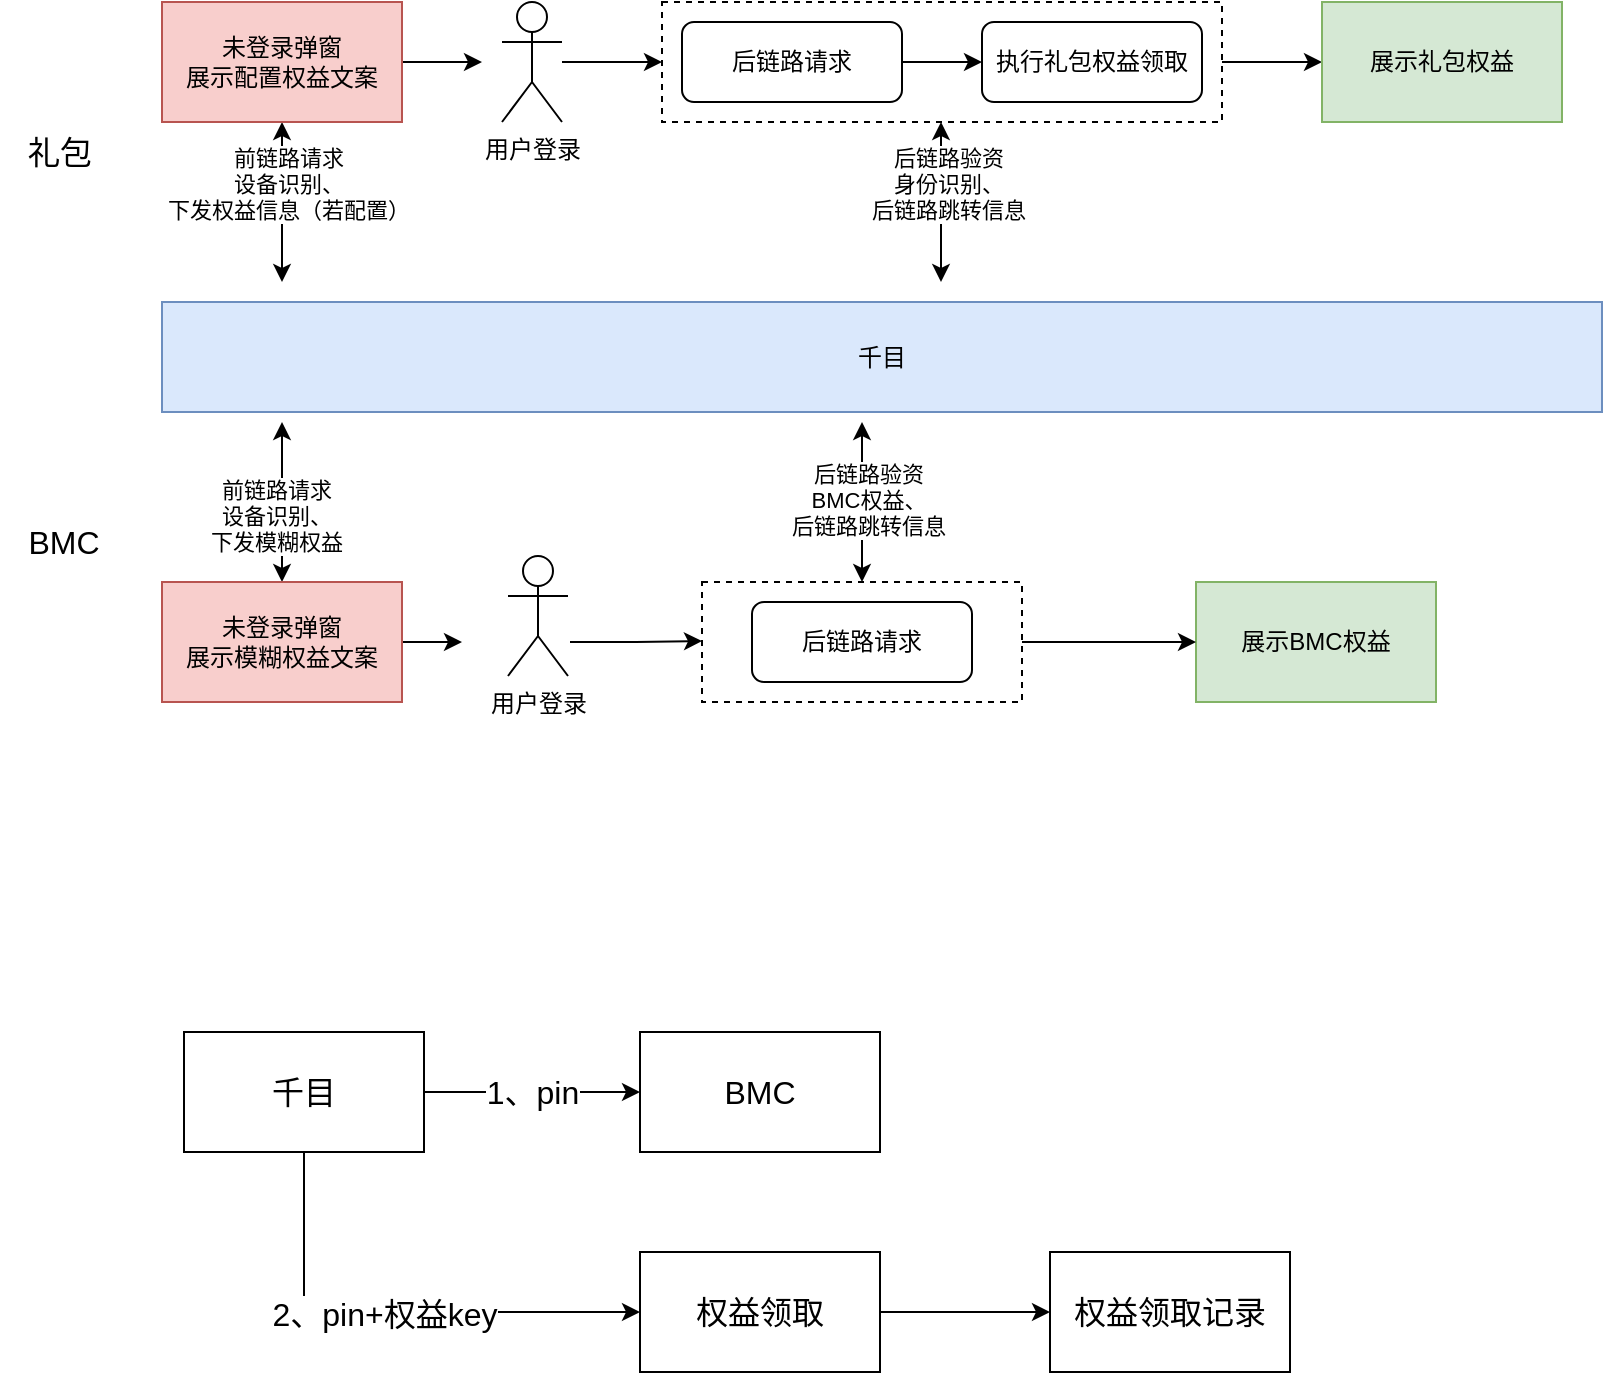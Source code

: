 <mxfile version="20.8.20" type="github">
  <diagram name="第 1 页" id="aAbYMBvP9iMAMNdRvLTC">
    <mxGraphModel dx="1384" dy="755" grid="0" gridSize="10" guides="1" tooltips="1" connect="1" arrows="1" fold="1" page="0" pageScale="1" pageWidth="827" pageHeight="1169" math="0" shadow="0">
      <root>
        <mxCell id="0" />
        <mxCell id="1" parent="0" />
        <mxCell id="Dd5bCv93_LB7Ok2Cmt3U-16" value="" style="edgeStyle=orthogonalEdgeStyle;rounded=0;orthogonalLoop=1;jettySize=auto;html=1;" parent="1" source="Dd5bCv93_LB7Ok2Cmt3U-14" target="Dd5bCv93_LB7Ok2Cmt3U-9" edge="1">
          <mxGeometry relative="1" as="geometry" />
        </mxCell>
        <mxCell id="Dd5bCv93_LB7Ok2Cmt3U-14" value="" style="rounded=0;whiteSpace=wrap;html=1;dashed=1;" parent="1" vertex="1">
          <mxGeometry x="390" y="440" width="280" height="60" as="geometry" />
        </mxCell>
        <mxCell id="Dd5bCv93_LB7Ok2Cmt3U-5" style="edgeStyle=orthogonalEdgeStyle;rounded=0;orthogonalLoop=1;jettySize=auto;html=1;startArrow=classic;startFill=1;" parent="1" source="Dd5bCv93_LB7Ok2Cmt3U-1" edge="1">
          <mxGeometry relative="1" as="geometry">
            <mxPoint x="200" y="580" as="targetPoint" />
          </mxGeometry>
        </mxCell>
        <mxCell id="Dd5bCv93_LB7Ok2Cmt3U-17" value="前链路请求&lt;br&gt;设备识别、&lt;br&gt;下发权益信息（若配置）" style="edgeLabel;html=1;align=center;verticalAlign=middle;resizable=0;points=[];" parent="Dd5bCv93_LB7Ok2Cmt3U-5" vertex="1" connectable="0">
          <mxGeometry x="-0.225" y="3" relative="1" as="geometry">
            <mxPoint as="offset" />
          </mxGeometry>
        </mxCell>
        <mxCell id="Dd5bCv93_LB7Ok2Cmt3U-11" style="edgeStyle=orthogonalEdgeStyle;rounded=0;orthogonalLoop=1;jettySize=auto;html=1;" parent="1" source="Dd5bCv93_LB7Ok2Cmt3U-1" edge="1">
          <mxGeometry relative="1" as="geometry">
            <mxPoint x="300" y="470" as="targetPoint" />
          </mxGeometry>
        </mxCell>
        <mxCell id="Dd5bCv93_LB7Ok2Cmt3U-1" value="未登录弹窗&lt;br&gt;展示配置权益文案" style="rounded=0;whiteSpace=wrap;html=1;fillColor=#f8cecc;strokeColor=#b85450;" parent="1" vertex="1">
          <mxGeometry x="140" y="440" width="120" height="60" as="geometry" />
        </mxCell>
        <mxCell id="Dd5bCv93_LB7Ok2Cmt3U-3" value="千目" style="rounded=0;whiteSpace=wrap;html=1;fillColor=#dae8fc;strokeColor=#6c8ebf;" parent="1" vertex="1">
          <mxGeometry x="140" y="590" width="720" height="55" as="geometry" />
        </mxCell>
        <mxCell id="Dd5bCv93_LB7Ok2Cmt3U-7" style="edgeStyle=orthogonalEdgeStyle;rounded=0;orthogonalLoop=1;jettySize=auto;html=1;" parent="1" source="Dd5bCv93_LB7Ok2Cmt3U-6" edge="1">
          <mxGeometry relative="1" as="geometry">
            <mxPoint x="550" y="470" as="targetPoint" />
          </mxGeometry>
        </mxCell>
        <mxCell id="Dd5bCv93_LB7Ok2Cmt3U-6" value="后链路请求" style="rounded=1;whiteSpace=wrap;html=1;" parent="1" vertex="1">
          <mxGeometry x="400" y="450" width="110" height="40" as="geometry" />
        </mxCell>
        <mxCell id="Dd5bCv93_LB7Ok2Cmt3U-8" value="执行礼包权益领取" style="rounded=1;whiteSpace=wrap;html=1;" parent="1" vertex="1">
          <mxGeometry x="550" y="450" width="110" height="40" as="geometry" />
        </mxCell>
        <mxCell id="Dd5bCv93_LB7Ok2Cmt3U-9" value="展示礼包权益" style="rounded=0;whiteSpace=wrap;html=1;fillColor=#d5e8d4;strokeColor=#82b366;" parent="1" vertex="1">
          <mxGeometry x="720" y="440" width="120" height="60" as="geometry" />
        </mxCell>
        <mxCell id="Dd5bCv93_LB7Ok2Cmt3U-13" style="edgeStyle=orthogonalEdgeStyle;rounded=0;orthogonalLoop=1;jettySize=auto;html=1;" parent="1" source="Dd5bCv93_LB7Ok2Cmt3U-12" edge="1">
          <mxGeometry relative="1" as="geometry">
            <mxPoint x="390" y="470" as="targetPoint" />
          </mxGeometry>
        </mxCell>
        <mxCell id="Dd5bCv93_LB7Ok2Cmt3U-12" value="用户登录" style="shape=umlActor;verticalLabelPosition=bottom;verticalAlign=top;html=1;outlineConnect=0;" parent="1" vertex="1">
          <mxGeometry x="310" y="440" width="30" height="60" as="geometry" />
        </mxCell>
        <mxCell id="Dd5bCv93_LB7Ok2Cmt3U-18" style="edgeStyle=orthogonalEdgeStyle;rounded=0;orthogonalLoop=1;jettySize=auto;html=1;startArrow=classic;startFill=1;" parent="1" edge="1">
          <mxGeometry relative="1" as="geometry">
            <mxPoint x="529.5" y="500" as="sourcePoint" />
            <mxPoint x="529.5" y="580" as="targetPoint" />
          </mxGeometry>
        </mxCell>
        <mxCell id="Dd5bCv93_LB7Ok2Cmt3U-19" value="后链路验资&lt;br&gt;身份识别、&lt;br&gt;后链路跳转信息" style="edgeLabel;html=1;align=center;verticalAlign=middle;resizable=0;points=[];" parent="Dd5bCv93_LB7Ok2Cmt3U-18" vertex="1" connectable="0">
          <mxGeometry x="-0.225" y="3" relative="1" as="geometry">
            <mxPoint as="offset" />
          </mxGeometry>
        </mxCell>
        <mxCell id="Dd5bCv93_LB7Ok2Cmt3U-23" style="edgeStyle=orthogonalEdgeStyle;rounded=0;orthogonalLoop=1;jettySize=auto;html=1;startArrow=classic;startFill=1;" parent="1" source="Dd5bCv93_LB7Ok2Cmt3U-20" edge="1">
          <mxGeometry relative="1" as="geometry">
            <mxPoint x="200" y="650" as="targetPoint" />
          </mxGeometry>
        </mxCell>
        <mxCell id="Dd5bCv93_LB7Ok2Cmt3U-24" value="前链路请求&lt;br style=&quot;border-color: var(--border-color);&quot;&gt;设备识别、&lt;br style=&quot;border-color: var(--border-color);&quot;&gt;下发模糊权益" style="edgeLabel;html=1;align=center;verticalAlign=middle;resizable=0;points=[];" parent="Dd5bCv93_LB7Ok2Cmt3U-23" vertex="1" connectable="0">
          <mxGeometry x="-0.167" y="3" relative="1" as="geometry">
            <mxPoint as="offset" />
          </mxGeometry>
        </mxCell>
        <mxCell id="Dd5bCv93_LB7Ok2Cmt3U-27" style="edgeStyle=orthogonalEdgeStyle;rounded=0;orthogonalLoop=1;jettySize=auto;html=1;" parent="1" source="Dd5bCv93_LB7Ok2Cmt3U-20" edge="1">
          <mxGeometry relative="1" as="geometry">
            <mxPoint x="290" y="760" as="targetPoint" />
          </mxGeometry>
        </mxCell>
        <mxCell id="Dd5bCv93_LB7Ok2Cmt3U-20" value="未登录弹窗&lt;br&gt;展示模糊权益文案" style="rounded=0;whiteSpace=wrap;html=1;fillColor=#f8cecc;strokeColor=#b85450;" parent="1" vertex="1">
          <mxGeometry x="140" y="730" width="120" height="60" as="geometry" />
        </mxCell>
        <mxCell id="Dd5bCv93_LB7Ok2Cmt3U-25" value="用户登录" style="shape=umlActor;verticalLabelPosition=bottom;verticalAlign=top;html=1;outlineConnect=0;" parent="1" vertex="1">
          <mxGeometry x="313" y="717" width="30" height="60" as="geometry" />
        </mxCell>
        <mxCell id="Dd5bCv93_LB7Ok2Cmt3U-30" style="edgeStyle=orthogonalEdgeStyle;rounded=0;orthogonalLoop=1;jettySize=auto;html=1;" parent="1" edge="1">
          <mxGeometry relative="1" as="geometry">
            <mxPoint x="410" y="759.5" as="targetPoint" />
            <mxPoint x="344" y="760" as="sourcePoint" />
            <Array as="points">
              <mxPoint x="377" y="760" />
            </Array>
          </mxGeometry>
        </mxCell>
        <mxCell id="Dd5bCv93_LB7Ok2Cmt3U-36" value="展示BMC权益" style="rounded=0;whiteSpace=wrap;html=1;fillColor=#d5e8d4;strokeColor=#82b366;" parent="1" vertex="1">
          <mxGeometry x="657" y="730" width="120" height="60" as="geometry" />
        </mxCell>
        <mxCell id="Dd5bCv93_LB7Ok2Cmt3U-38" style="edgeStyle=orthogonalEdgeStyle;rounded=0;orthogonalLoop=1;jettySize=auto;html=1;exitX=0.5;exitY=0;exitDx=0;exitDy=0;startArrow=classic;startFill=1;" parent="1" source="Dd5bCv93_LB7Ok2Cmt3U-37" edge="1">
          <mxGeometry relative="1" as="geometry">
            <mxPoint x="490" y="650" as="targetPoint" />
          </mxGeometry>
        </mxCell>
        <mxCell id="Dd5bCv93_LB7Ok2Cmt3U-40" value="后链路验资&lt;br style=&quot;border-color: var(--border-color);&quot;&gt;BMC权益、&lt;br style=&quot;border-color: var(--border-color);&quot;&gt;后链路跳转信息" style="edgeLabel;html=1;align=center;verticalAlign=middle;resizable=0;points=[];" parent="Dd5bCv93_LB7Ok2Cmt3U-38" vertex="1" connectable="0">
          <mxGeometry x="0.025" y="-2" relative="1" as="geometry">
            <mxPoint as="offset" />
          </mxGeometry>
        </mxCell>
        <mxCell id="Dd5bCv93_LB7Ok2Cmt3U-42" style="edgeStyle=orthogonalEdgeStyle;rounded=0;orthogonalLoop=1;jettySize=auto;html=1;" parent="1" source="Dd5bCv93_LB7Ok2Cmt3U-37" target="Dd5bCv93_LB7Ok2Cmt3U-36" edge="1">
          <mxGeometry relative="1" as="geometry" />
        </mxCell>
        <mxCell id="Dd5bCv93_LB7Ok2Cmt3U-37" value="" style="rounded=0;whiteSpace=wrap;html=1;dashed=1;" parent="1" vertex="1">
          <mxGeometry x="410" y="730" width="160" height="60" as="geometry" />
        </mxCell>
        <mxCell id="Dd5bCv93_LB7Ok2Cmt3U-41" value="后链路请求" style="rounded=1;whiteSpace=wrap;html=1;" parent="1" vertex="1">
          <mxGeometry x="435" y="740" width="110" height="40" as="geometry" />
        </mxCell>
        <mxCell id="Dd5bCv93_LB7Ok2Cmt3U-43" value="礼包" style="text;html=1;strokeColor=none;fillColor=none;align=center;verticalAlign=middle;whiteSpace=wrap;rounded=0;fontSize=16;" parent="1" vertex="1">
          <mxGeometry x="59" y="500" width="60" height="30" as="geometry" />
        </mxCell>
        <mxCell id="Dd5bCv93_LB7Ok2Cmt3U-44" value="BMC" style="text;html=1;strokeColor=none;fillColor=none;align=center;verticalAlign=middle;whiteSpace=wrap;rounded=0;fontSize=16;" parent="1" vertex="1">
          <mxGeometry x="61" y="695" width="60" height="30" as="geometry" />
        </mxCell>
        <mxCell id="y0IrXQq3HR-VgwIOkgM7-7" style="edgeStyle=orthogonalEdgeStyle;rounded=0;orthogonalLoop=1;jettySize=auto;html=1;fontSize=16;startArrow=none;startFill=0;" parent="1" source="y0IrXQq3HR-VgwIOkgM7-3" target="y0IrXQq3HR-VgwIOkgM7-4" edge="1">
          <mxGeometry relative="1" as="geometry" />
        </mxCell>
        <mxCell id="y0IrXQq3HR-VgwIOkgM7-10" value="1、pin" style="edgeLabel;html=1;align=center;verticalAlign=middle;resizable=0;points=[];fontSize=16;" parent="y0IrXQq3HR-VgwIOkgM7-7" vertex="1" connectable="0">
          <mxGeometry x="0.148" y="-4" relative="1" as="geometry">
            <mxPoint x="-8" y="-4" as="offset" />
          </mxGeometry>
        </mxCell>
        <mxCell id="y0IrXQq3HR-VgwIOkgM7-9" style="edgeStyle=orthogonalEdgeStyle;rounded=0;orthogonalLoop=1;jettySize=auto;html=1;entryX=0;entryY=0.5;entryDx=0;entryDy=0;fontSize=16;startArrow=none;startFill=0;exitX=0.5;exitY=1;exitDx=0;exitDy=0;" parent="1" source="y0IrXQq3HR-VgwIOkgM7-3" target="y0IrXQq3HR-VgwIOkgM7-8" edge="1">
          <mxGeometry relative="1" as="geometry" />
        </mxCell>
        <mxCell id="y0IrXQq3HR-VgwIOkgM7-11" value="2、pin+权益key" style="edgeLabel;html=1;align=center;verticalAlign=middle;resizable=0;points=[];fontSize=16;" parent="y0IrXQq3HR-VgwIOkgM7-9" vertex="1" connectable="0">
          <mxGeometry x="-0.032" y="-1" relative="1" as="geometry">
            <mxPoint as="offset" />
          </mxGeometry>
        </mxCell>
        <mxCell id="y0IrXQq3HR-VgwIOkgM7-3" value="千目" style="rounded=0;whiteSpace=wrap;html=1;fontSize=16;" parent="1" vertex="1">
          <mxGeometry x="151" y="955" width="120" height="60" as="geometry" />
        </mxCell>
        <mxCell id="y0IrXQq3HR-VgwIOkgM7-4" value="BMC" style="rounded=0;whiteSpace=wrap;html=1;fontSize=16;" parent="1" vertex="1">
          <mxGeometry x="379" y="955" width="120" height="60" as="geometry" />
        </mxCell>
        <mxCell id="zcr67E6ldNNoxi8LBykG-2" style="edgeStyle=orthogonalEdgeStyle;rounded=0;orthogonalLoop=1;jettySize=auto;html=1;exitX=1;exitY=0.5;exitDx=0;exitDy=0;" edge="1" parent="1" source="y0IrXQq3HR-VgwIOkgM7-8" target="zcr67E6ldNNoxi8LBykG-1">
          <mxGeometry relative="1" as="geometry" />
        </mxCell>
        <mxCell id="y0IrXQq3HR-VgwIOkgM7-8" value="权益领取" style="rounded=0;whiteSpace=wrap;html=1;fontSize=16;" parent="1" vertex="1">
          <mxGeometry x="379" y="1065" width="120" height="60" as="geometry" />
        </mxCell>
        <mxCell id="zcr67E6ldNNoxi8LBykG-1" value="权益领取记录" style="rounded=0;whiteSpace=wrap;html=1;fontSize=16;" vertex="1" parent="1">
          <mxGeometry x="584" y="1065" width="120" height="60" as="geometry" />
        </mxCell>
      </root>
    </mxGraphModel>
  </diagram>
</mxfile>
